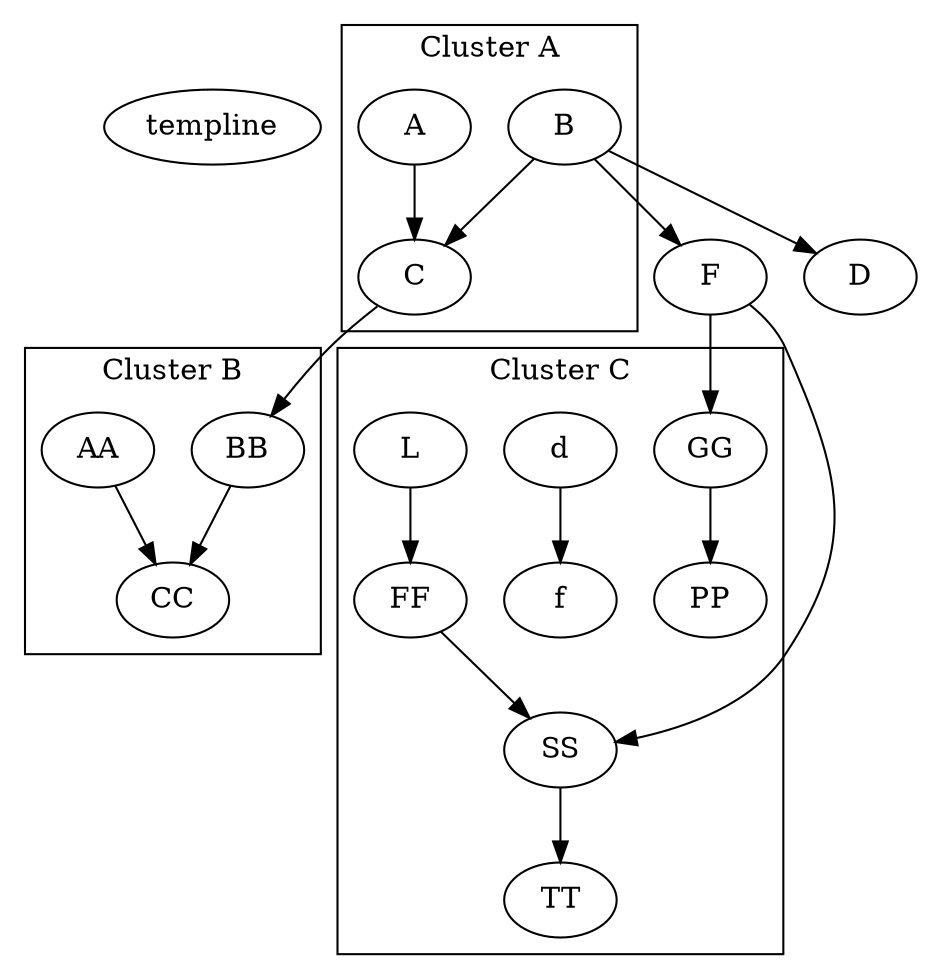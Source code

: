 digraph G {
    templine[dir=back]
    C->BB
    B->F
    F->GG
    F->SS
    B->D
    subgraph cluster_A {
        label="Cluster A"
        A->C
        B->C
    }
    subgraph cluster_B {
        label="Cluster B"
        AA->CC
        BB->CC
    }
    subgraph cluster_C {
        label="Cluster C"
        SS->TT
        GG->PP
        d->f
        L->FF
        FF->SS
    }

}